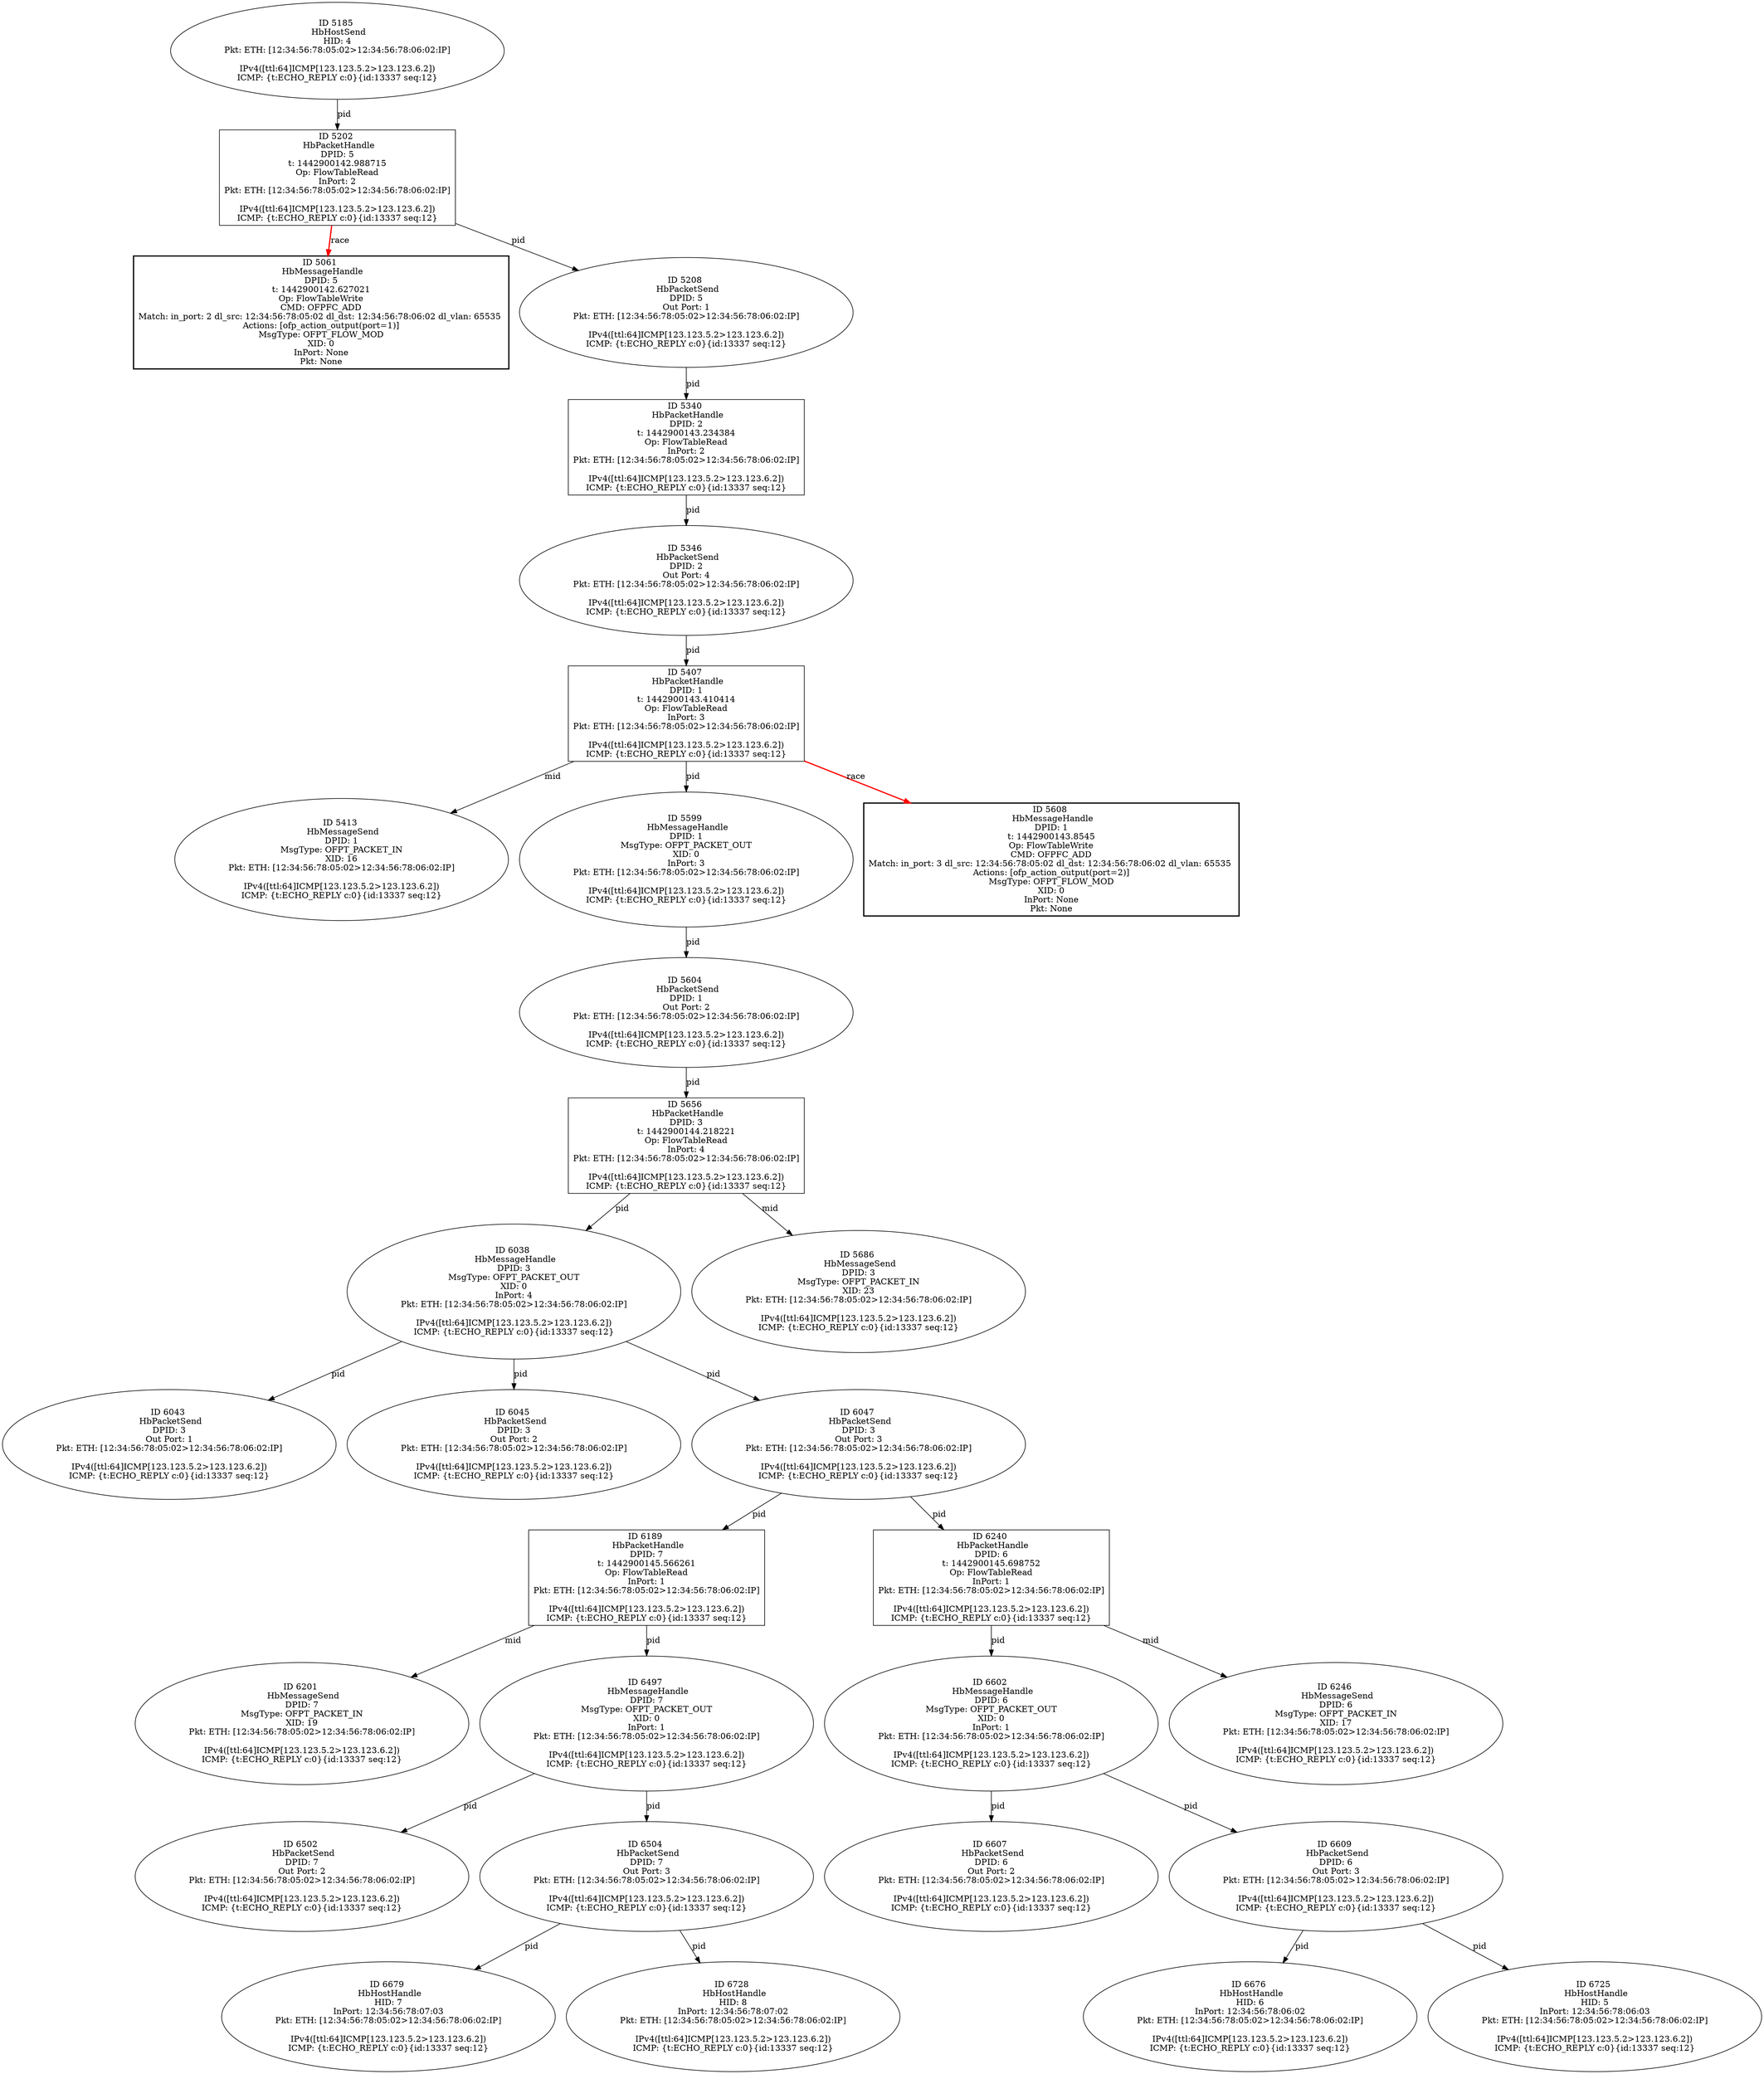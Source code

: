 strict digraph G {
6676 [shape=oval, event=<hb_events.HbHostHandle object at 0x109641190>, label="ID 6676 
 HbHostHandle
HID: 6
InPort: 12:34:56:78:06:02
Pkt: ETH: [12:34:56:78:05:02>12:34:56:78:06:02:IP]

IPv4([ttl:64]ICMP[123.123.5.2>123.123.6.2])
ICMP: {t:ECHO_REPLY c:0}{id:13337 seq:12}"];
6038 [shape=oval, event=<hb_events.HbMessageHandle object at 0x1092a1990>, label="ID 6038 
 HbMessageHandle
DPID: 3
MsgType: OFPT_PACKET_OUT
XID: 0
InPort: 4
Pkt: ETH: [12:34:56:78:05:02>12:34:56:78:06:02:IP]

IPv4([ttl:64]ICMP[123.123.5.2>123.123.6.2])
ICMP: {t:ECHO_REPLY c:0}{id:13337 seq:12}"];
6679 [shape=oval, event=<hb_events.HbHostHandle object at 0x109648150>, label="ID 6679 
 HbHostHandle
HID: 7
InPort: 12:34:56:78:07:03
Pkt: ETH: [12:34:56:78:05:02>12:34:56:78:06:02:IP]

IPv4([ttl:64]ICMP[123.123.5.2>123.123.6.2])
ICMP: {t:ECHO_REPLY c:0}{id:13337 seq:12}"];
5656 [shape=box, event=<hb_events.HbPacketHandle object at 0x108fb2a90>, label="ID 5656 
 HbPacketHandle
DPID: 3
t: 1442900144.218221
Op: FlowTableRead
InPort: 4
Pkt: ETH: [12:34:56:78:05:02>12:34:56:78:06:02:IP]

IPv4([ttl:64]ICMP[123.123.5.2>123.123.6.2])
ICMP: {t:ECHO_REPLY c:0}{id:13337 seq:12}"];
6043 [shape=oval, event=<hb_events.HbPacketSend object at 0x1092a1290>, label="ID 6043 
 HbPacketSend
DPID: 3
Out Port: 1
Pkt: ETH: [12:34:56:78:05:02>12:34:56:78:06:02:IP]

IPv4([ttl:64]ICMP[123.123.5.2>123.123.6.2])
ICMP: {t:ECHO_REPLY c:0}{id:13337 seq:12}"];
6045 [shape=oval, event=<hb_events.HbPacketSend object at 0x1092a1410>, label="ID 6045 
 HbPacketSend
DPID: 3
Out Port: 2
Pkt: ETH: [12:34:56:78:05:02>12:34:56:78:06:02:IP]

IPv4([ttl:64]ICMP[123.123.5.2>123.123.6.2])
ICMP: {t:ECHO_REPLY c:0}{id:13337 seq:12}"];
6047 [shape=oval, event=<hb_events.HbPacketSend object at 0x1092a16d0>, label="ID 6047 
 HbPacketSend
DPID: 3
Out Port: 3
Pkt: ETH: [12:34:56:78:05:02>12:34:56:78:06:02:IP]

IPv4([ttl:64]ICMP[123.123.5.2>123.123.6.2])
ICMP: {t:ECHO_REPLY c:0}{id:13337 seq:12}"];
5413 [shape=oval, event=<hb_events.HbMessageSend object at 0x108e87790>, label="ID 5413 
 HbMessageSend
DPID: 1
MsgType: OFPT_PACKET_IN
XID: 16
Pkt: ETH: [12:34:56:78:05:02>12:34:56:78:06:02:IP]

IPv4([ttl:64]ICMP[123.123.5.2>123.123.6.2])
ICMP: {t:ECHO_REPLY c:0}{id:13337 seq:12}"];
6189 [shape=box, event=<hb_events.HbPacketHandle object at 0x1093407d0>, label="ID 6189 
 HbPacketHandle
DPID: 7
t: 1442900145.566261
Op: FlowTableRead
InPort: 1
Pkt: ETH: [12:34:56:78:05:02>12:34:56:78:06:02:IP]

IPv4([ttl:64]ICMP[123.123.5.2>123.123.6.2])
ICMP: {t:ECHO_REPLY c:0}{id:13337 seq:12}"];
5686 [shape=oval, event=<hb_events.HbMessageSend object at 0x108ff0d90>, label="ID 5686 
 HbMessageSend
DPID: 3
MsgType: OFPT_PACKET_IN
XID: 23
Pkt: ETH: [12:34:56:78:05:02>12:34:56:78:06:02:IP]

IPv4([ttl:64]ICMP[123.123.5.2>123.123.6.2])
ICMP: {t:ECHO_REPLY c:0}{id:13337 seq:12}"];
6201 [shape=oval, event=<hb_events.HbMessageSend object at 0x1093be710>, label="ID 6201 
 HbMessageSend
DPID: 7
MsgType: OFPT_PACKET_IN
XID: 19
Pkt: ETH: [12:34:56:78:05:02>12:34:56:78:06:02:IP]

IPv4([ttl:64]ICMP[123.123.5.2>123.123.6.2])
ICMP: {t:ECHO_REPLY c:0}{id:13337 seq:12}"];
5061 [shape=box, style=bold, event=<hb_events.HbMessageHandle object at 0x108c67cd0>, label="ID 5061 
 HbMessageHandle
DPID: 5
t: 1442900142.627021
Op: FlowTableWrite
CMD: OFPFC_ADD
Match: in_port: 2 dl_src: 12:34:56:78:05:02 dl_dst: 12:34:56:78:06:02 dl_vlan: 65535 
Actions: [ofp_action_output(port=1)]
MsgType: OFPT_FLOW_MOD
XID: 0
InPort: None
Pkt: None"];
5407 [shape=box, event=<hb_events.HbPacketHandle object at 0x108e7a850>, label="ID 5407 
 HbPacketHandle
DPID: 1
t: 1442900143.410414
Op: FlowTableRead
InPort: 3
Pkt: ETH: [12:34:56:78:05:02>12:34:56:78:06:02:IP]

IPv4([ttl:64]ICMP[123.123.5.2>123.123.6.2])
ICMP: {t:ECHO_REPLY c:0}{id:13337 seq:12}"];
5185 [shape=oval, event=<hb_events.HbHostSend object at 0x108d36fd0>, label="ID 5185 
 HbHostSend
HID: 4
Pkt: ETH: [12:34:56:78:05:02>12:34:56:78:06:02:IP]

IPv4([ttl:64]ICMP[123.123.5.2>123.123.6.2])
ICMP: {t:ECHO_REPLY c:0}{id:13337 seq:12}"];
6725 [shape=oval, event=<hb_events.HbHostHandle object at 0x1096a2c10>, label="ID 6725 
 HbHostHandle
HID: 5
InPort: 12:34:56:78:06:03
Pkt: ETH: [12:34:56:78:05:02>12:34:56:78:06:02:IP]

IPv4([ttl:64]ICMP[123.123.5.2>123.123.6.2])
ICMP: {t:ECHO_REPLY c:0}{id:13337 seq:12}"];
6728 [shape=oval, event=<hb_events.HbHostHandle object at 0x1096a21d0>, label="ID 6728 
 HbHostHandle
HID: 8
InPort: 12:34:56:78:07:02
Pkt: ETH: [12:34:56:78:05:02>12:34:56:78:06:02:IP]

IPv4([ttl:64]ICMP[123.123.5.2>123.123.6.2])
ICMP: {t:ECHO_REPLY c:0}{id:13337 seq:12}"];
6602 [shape=oval, event=<hb_events.HbMessageHandle object at 0x1095e0650>, label="ID 6602 
 HbMessageHandle
DPID: 6
MsgType: OFPT_PACKET_OUT
XID: 0
InPort: 1
Pkt: ETH: [12:34:56:78:05:02>12:34:56:78:06:02:IP]

IPv4([ttl:64]ICMP[123.123.5.2>123.123.6.2])
ICMP: {t:ECHO_REPLY c:0}{id:13337 seq:12}"];
6607 [shape=oval, event=<hb_events.HbPacketSend object at 0x1095e0a90>, label="ID 6607 
 HbPacketSend
DPID: 6
Out Port: 2
Pkt: ETH: [12:34:56:78:05:02>12:34:56:78:06:02:IP]

IPv4([ttl:64]ICMP[123.123.5.2>123.123.6.2])
ICMP: {t:ECHO_REPLY c:0}{id:13337 seq:12}"];
6609 [shape=oval, event=<hb_events.HbPacketSend object at 0x1095eda50>, label="ID 6609 
 HbPacketSend
DPID: 6
Out Port: 3
Pkt: ETH: [12:34:56:78:05:02>12:34:56:78:06:02:IP]

IPv4([ttl:64]ICMP[123.123.5.2>123.123.6.2])
ICMP: {t:ECHO_REPLY c:0}{id:13337 seq:12}"];
5202 [shape=box, event=<hb_events.HbPacketHandle object at 0x108d58850>, label="ID 5202 
 HbPacketHandle
DPID: 5
t: 1442900142.988715
Op: FlowTableRead
InPort: 2
Pkt: ETH: [12:34:56:78:05:02>12:34:56:78:06:02:IP]

IPv4([ttl:64]ICMP[123.123.5.2>123.123.6.2])
ICMP: {t:ECHO_REPLY c:0}{id:13337 seq:12}"];
5208 [shape=oval, event=<hb_events.HbPacketSend object at 0x108d58c10>, label="ID 5208 
 HbPacketSend
DPID: 5
Out Port: 1
Pkt: ETH: [12:34:56:78:05:02>12:34:56:78:06:02:IP]

IPv4([ttl:64]ICMP[123.123.5.2>123.123.6.2])
ICMP: {t:ECHO_REPLY c:0}{id:13337 seq:12}"];
5340 [shape=box, event=<hb_events.HbPacketHandle object at 0x108de4a50>, label="ID 5340 
 HbPacketHandle
DPID: 2
t: 1442900143.234384
Op: FlowTableRead
InPort: 2
Pkt: ETH: [12:34:56:78:05:02>12:34:56:78:06:02:IP]

IPv4([ttl:64]ICMP[123.123.5.2>123.123.6.2])
ICMP: {t:ECHO_REPLY c:0}{id:13337 seq:12}"];
5599 [shape=oval, event=<hb_events.HbMessageHandle object at 0x108f7c190>, label="ID 5599 
 HbMessageHandle
DPID: 1
MsgType: OFPT_PACKET_OUT
XID: 0
InPort: 3
Pkt: ETH: [12:34:56:78:05:02>12:34:56:78:06:02:IP]

IPv4([ttl:64]ICMP[123.123.5.2>123.123.6.2])
ICMP: {t:ECHO_REPLY c:0}{id:13337 seq:12}"];
6240 [shape=box, event=<hb_events.HbPacketHandle object at 0x1093d3f50>, label="ID 6240 
 HbPacketHandle
DPID: 6
t: 1442900145.698752
Op: FlowTableRead
InPort: 1
Pkt: ETH: [12:34:56:78:05:02>12:34:56:78:06:02:IP]

IPv4([ttl:64]ICMP[123.123.5.2>123.123.6.2])
ICMP: {t:ECHO_REPLY c:0}{id:13337 seq:12}"];
6497 [shape=oval, event=<hb_events.HbMessageHandle object at 0x1095711d0>, label="ID 6497 
 HbMessageHandle
DPID: 7
MsgType: OFPT_PACKET_OUT
XID: 0
InPort: 1
Pkt: ETH: [12:34:56:78:05:02>12:34:56:78:06:02:IP]

IPv4([ttl:64]ICMP[123.123.5.2>123.123.6.2])
ICMP: {t:ECHO_REPLY c:0}{id:13337 seq:12}"];
5346 [shape=oval, event=<hb_events.HbPacketSend object at 0x108deb090>, label="ID 5346 
 HbPacketSend
DPID: 2
Out Port: 4
Pkt: ETH: [12:34:56:78:05:02>12:34:56:78:06:02:IP]

IPv4([ttl:64]ICMP[123.123.5.2>123.123.6.2])
ICMP: {t:ECHO_REPLY c:0}{id:13337 seq:12}"];
5604 [shape=oval, event=<hb_events.HbPacketSend object at 0x108f55850>, label="ID 5604 
 HbPacketSend
DPID: 1
Out Port: 2
Pkt: ETH: [12:34:56:78:05:02>12:34:56:78:06:02:IP]

IPv4([ttl:64]ICMP[123.123.5.2>123.123.6.2])
ICMP: {t:ECHO_REPLY c:0}{id:13337 seq:12}"];
6502 [shape=oval, event=<hb_events.HbPacketSend object at 0x109571890>, label="ID 6502 
 HbPacketSend
DPID: 7
Out Port: 2
Pkt: ETH: [12:34:56:78:05:02>12:34:56:78:06:02:IP]

IPv4([ttl:64]ICMP[123.123.5.2>123.123.6.2])
ICMP: {t:ECHO_REPLY c:0}{id:13337 seq:12}"];
6246 [shape=oval, event=<hb_events.HbMessageSend object at 0x1093ed950>, label="ID 6246 
 HbMessageSend
DPID: 6
MsgType: OFPT_PACKET_IN
XID: 17
Pkt: ETH: [12:34:56:78:05:02>12:34:56:78:06:02:IP]

IPv4([ttl:64]ICMP[123.123.5.2>123.123.6.2])
ICMP: {t:ECHO_REPLY c:0}{id:13337 seq:12}"];
6504 [shape=oval, event=<hb_events.HbPacketSend object at 0x109571910>, label="ID 6504 
 HbPacketSend
DPID: 7
Out Port: 3
Pkt: ETH: [12:34:56:78:05:02>12:34:56:78:06:02:IP]

IPv4([ttl:64]ICMP[123.123.5.2>123.123.6.2])
ICMP: {t:ECHO_REPLY c:0}{id:13337 seq:12}"];
5608 [shape=box, style=bold, event=<hb_events.HbMessageHandle object at 0x108fb2850>, label="ID 5608 
 HbMessageHandle
DPID: 1
t: 1442900143.8545
Op: FlowTableWrite
CMD: OFPFC_ADD
Match: in_port: 3 dl_src: 12:34:56:78:05:02 dl_dst: 12:34:56:78:06:02 dl_vlan: 65535 
Actions: [ofp_action_output(port=2)]
MsgType: OFPT_FLOW_MOD
XID: 0
InPort: None
Pkt: None"];
6038 -> 6043  [rel=pid, label=pid];
6038 -> 6045  [rel=pid, label=pid];
6038 -> 6047  [rel=pid, label=pid];
5656 -> 5686  [rel=mid, label=mid];
5656 -> 6038  [rel=pid, label=pid];
5407 -> 5608  [harmful=True, color=red, style=bold, rel=race, label=race];
5407 -> 5413  [rel=mid, label=mid];
5407 -> 5599  [rel=pid, label=pid];
6189 -> 6201  [rel=mid, label=mid];
6189 -> 6497  [rel=pid, label=pid];
6047 -> 6240  [rel=pid, label=pid];
6047 -> 6189  [rel=pid, label=pid];
5185 -> 5202  [rel=pid, label=pid];
6602 -> 6609  [rel=pid, label=pid];
6602 -> 6607  [rel=pid, label=pid];
6609 -> 6676  [rel=pid, label=pid];
6609 -> 6725  [rel=pid, label=pid];
5202 -> 5208  [rel=pid, label=pid];
5202 -> 5061  [harmful=True, color=red, style=bold, rel=race, label=race];
5208 -> 5340  [rel=pid, label=pid];
5340 -> 5346  [rel=pid, label=pid];
5599 -> 5604  [rel=pid, label=pid];
6240 -> 6602  [rel=pid, label=pid];
6240 -> 6246  [rel=mid, label=mid];
6497 -> 6504  [rel=pid, label=pid];
6497 -> 6502  [rel=pid, label=pid];
5346 -> 5407  [rel=pid, label=pid];
5604 -> 5656  [rel=pid, label=pid];
6504 -> 6728  [rel=pid, label=pid];
6504 -> 6679  [rel=pid, label=pid];
}

